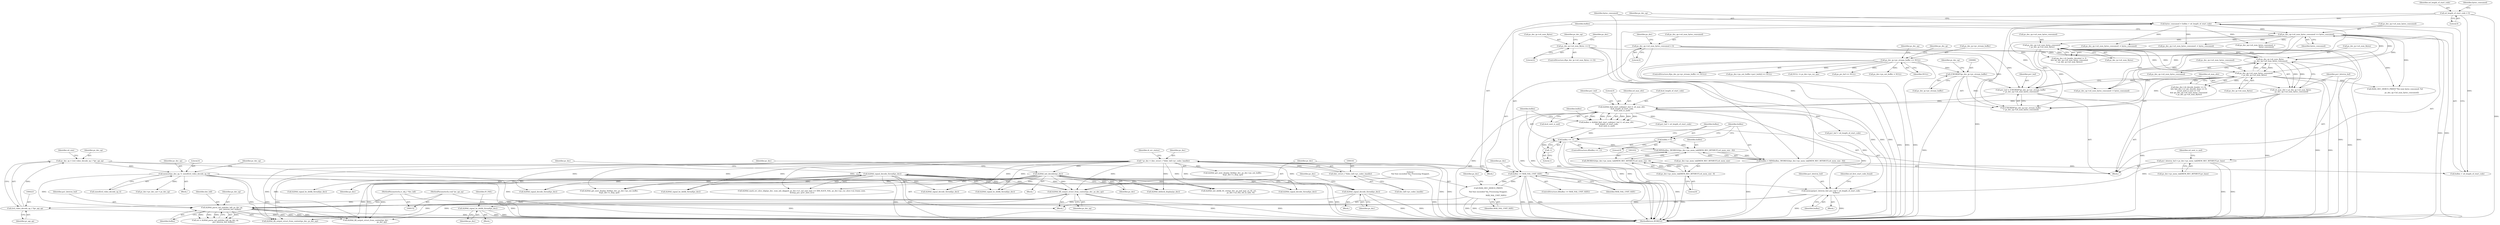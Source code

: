 digraph "0_Android_0b23c81c3dd9ec38f7e6806a3955fed1925541a0@API" {
"1001193" [label="(Call,ih264d_signal_decode_thread(ps_dec))"];
"1001076" [label="(Call,ih264d_signal_decode_thread(ps_dec))"];
"1001057" [label="(Call,ih264d_fill_output_struct_from_context(ps_dec, ps_dec_op))"];
"1000158" [label="(Call,* ps_dec = (dec_struct_t *)(dec_hdl->pv_codec_handle))"];
"1000160" [label="(Call,(dec_struct_t *)(dec_hdl->pv_codec_handle))"];
"1000896" [label="(Call,ih264d_init_decoder(ps_dec))"];
"1001285" [label="(Call,ih264d_parse_nal_unit(dec_hdl, ps_dec_op,\n                              pu1_bitstrm_buf, buflen))"];
"1000153" [label="(MethodParameterIn,iv_obj_t *dec_hdl)"];
"1000232" [label="(Call,memset(ps_dec_op, 0, sizeof(ivd_video_decode_op_t)))"];
"1000220" [label="(Call,ps_dec_op = (ivd_video_decode_op_t *)pv_api_op)"];
"1000222" [label="(Call,(ivd_video_decode_op_t *)pv_api_op)"];
"1000155" [label="(MethodParameterIn,void *pv_api_op)"];
"1001209" [label="(Call,memcpy(pu1_bitstrm_buf, pu1_buf + u4_length_of_start_code,\n                   buflen))"];
"1000997" [label="(Call,pu1_bitstrm_buf = ps_dec->ps_mem_tab[MEM_REC_BITSBUF].pv_base)"];
"1001011" [label="(Call,ih264d_find_start_code(pu1_buf, 0, u4_max_ofst,\n &u4_length_of_start_code,\n &u4_next_is_aud))"];
"1000977" [label="(Call,pu1_buf = (UWORD8*)ps_dec_ip->pv_stream_buffer\n + ps_dec_op->u4_num_bytes_consumed)"];
"1000980" [label="(Call,(UWORD8*)ps_dec_ip->pv_stream_buffer)"];
"1000270" [label="(Call,ps_dec_ip->pv_stream_buffer == NULL)"];
"1001424" [label="(Call,ps_dec_op->u4_num_bytes_consumed\n < ps_dec_ip->u4_num_Bytes)"];
"1001047" [label="(Call,ps_dec_op->u4_num_bytes_consumed += bytes_consumed)"];
"1001042" [label="(Call,bytes_consumed = buflen + u4_length_of_start_code)"];
"1001027" [label="(Call,buflen = MIN(buflen, (WORD32)(ps_dec->ps_mem_tab[MEM_REC_BITSBUF].u4_mem_size - 8)))"];
"1001029" [label="(Call,MIN(buflen, (WORD32)(ps_dec->ps_mem_tab[MEM_REC_BITSBUF].u4_mem_size - 8)))"];
"1001020" [label="(Call,buflen == -1)"];
"1001009" [label="(Call,buflen = ih264d_find_start_code(pu1_buf, 0, u4_max_ofst,\n &u4_length_of_start_code,\n &u4_next_is_aud))"];
"1001022" [label="(Call,-1)"];
"1001024" [label="(Call,buflen = 0)"];
"1001031" [label="(Call,(WORD32)(ps_dec->ps_mem_tab[MEM_REC_BITSBUF].u4_mem_size - 8))"];
"1001033" [label="(Call,ps_dec->ps_mem_tab[MEM_REC_BITSBUF].u4_mem_size - 8)"];
"1000176" [label="(Call,u4_length_of_start_code = 0)"];
"1000990" [label="(Call,ps_dec_ip->u4_num_Bytes\n - ps_dec_op->u4_num_bytes_consumed)"];
"1000291" [label="(Call,ps_dec_ip->u4_num_Bytes <= 0)"];
"1001449" [label="(Call,ps_dec_op->u4_num_bytes_consumed\n < ps_dec_ip->u4_num_Bytes)"];
"1000316" [label="(Call,ps_dec_op->u4_num_bytes_consumed = 0)"];
"1000988" [label="(Call,u4_max_ofst = ps_dec_ip->u4_num_Bytes\n - ps_dec_op->u4_num_bytes_consumed)"];
"1001053" [label="(Call,buflen >= MAX_NAL_UNIT_SIZE)"];
"1001060" [label="(Call,H264_DEC_DEBUG_PRINT(\n \"\nNal Size exceeded %d, Processing Stopped..\n\",\n                            MAX_NAL_UNIT_SIZE))"];
"1001202" [label="(Call,ih264d_signal_bs_deblk_thread(ps_dec))"];
"1001418" [label="(Call,(ps_dec->i4_header_decoded != 3)\n && (ps_dec_op->u4_num_bytes_consumed\n < ps_dec_ip->u4_num_Bytes))"];
"1000228" [label="(Identifier,u4_size)"];
"1002226" [label="(MethodReturn,WORD32)"];
"1001049" [label="(Identifier,ps_dec_op)"];
"1000900" [label="(Identifier,ps_dec)"];
"1001283" [label="(Call,ret = ih264d_parse_nal_unit(dec_hdl, ps_dec_op,\n                              pu1_bitstrm_buf, buflen))"];
"1001612" [label="(Call,ps_dec_op->u4_num_bytes_consumed -= bytes_consumed)"];
"1000153" [label="(MethodParameterIn,iv_obj_t *dec_hdl)"];
"1001286" [label="(Identifier,dec_hdl)"];
"1001193" [label="(Call,ih264d_signal_decode_thread(ps_dec))"];
"1000235" [label="(Call,sizeof(ivd_video_decode_op_t))"];
"1001028" [label="(Identifier,buflen)"];
"1001052" [label="(ControlStructure,if(buflen >= MAX_NAL_UNIT_SIZE))"];
"1000155" [label="(MethodParameterIn,void *pv_api_op)"];
"1001011" [label="(Call,ih264d_find_start_code(pu1_buf, 0, u4_max_ofst,\n &u4_length_of_start_code,\n &u4_next_is_aud))"];
"1001287" [label="(Identifier,ps_dec_op)"];
"1000177" [label="(Identifier,u4_length_of_start_code)"];
"1001027" [label="(Call,buflen = MIN(buflen, (WORD32)(ps_dec->ps_mem_tab[MEM_REC_BITSBUF].u4_mem_size - 8)))"];
"1001014" [label="(Identifier,u4_max_ofst)"];
"1000317" [label="(Call,ps_dec_op->u4_num_bytes_consumed)"];
"1000239" [label="(Identifier,ps_dec_op)"];
"1001065" [label="(Identifier,ps_dec)"];
"1001033" [label="(Call,ps_dec->ps_mem_tab[MEM_REC_BITSBUF].u4_mem_size - 8)"];
"1001017" [label="(Call,&u4_next_is_aud)"];
"1001026" [label="(Literal,0)"];
"1001214" [label="(Identifier,buflen)"];
"1000978" [label="(Identifier,pu1_buf)"];
"1001041" [label="(Literal,8)"];
"1001025" [label="(Identifier,buflen)"];
"1001397" [label="(Call,ih264d_signal_decode_thread(ps_dec))"];
"1001081" [label="(Identifier,ps_dec)"];
"1001047" [label="(Call,ps_dec_op->u4_num_bytes_consumed += bytes_consumed)"];
"1001043" [label="(Identifier,bytes_consumed)"];
"1000181" [label="(Identifier,bytes_consumed)"];
"1001051" [label="(Identifier,bytes_consumed)"];
"1001034" [label="(Call,ps_dec->ps_mem_tab[MEM_REC_BITSBUF].u4_mem_size)"];
"1001201" [label="(Block,)"];
"1001194" [label="(Identifier,ps_dec)"];
"1000990" [label="(Call,ps_dec_ip->u4_num_Bytes\n - ps_dec_op->u4_num_bytes_consumed)"];
"1000320" [label="(Literal,0)"];
"1001216" [label="(Identifier,u4_first_start_code_found)"];
"1000162" [label="(Call,dec_hdl->pv_codec_handle)"];
"1001009" [label="(Call,buflen = ih264d_find_start_code(pu1_buf, 0, u4_max_ofst,\n &u4_length_of_start_code,\n &u4_next_is_aud))"];
"1001205" [label="(Identifier,IV_FAIL)"];
"1000156" [label="(Block,)"];
"1001007" [label="(Identifier,u4_next_is_aud)"];
"1000242" [label="(Call,ps_dec->pv_dec_out = ps_dec_op)"];
"1000980" [label="(Call,(UWORD8*)ps_dec_ip->pv_stream_buffer)"];
"1001203" [label="(Identifier,ps_dec)"];
"1000176" [label="(Call,u4_length_of_start_code = 0)"];
"1001062" [label="(Identifier,MAX_NAL_UNIT_SIZE)"];
"1001450" [label="(Call,ps_dec_op->u4_num_bytes_consumed)"];
"1002018" [label="(Call,ih264d_get_next_display_field(ps_dec, ps_dec->ps_out_buffer,\n &(ps_dec->s_disp_op)))"];
"1002046" [label="(Call,ih264d_fill_output_struct_from_context(ps_dec, ps_dec_op))"];
"1002004" [label="(Call,ih264d_signal_bs_deblk_thread(ps_dec))"];
"1001015" [label="(Call,&u4_length_of_start_code)"];
"1000233" [label="(Identifier,ps_dec_op)"];
"1000232" [label="(Call,memset(ps_dec_op, 0, sizeof(ivd_video_decode_op_t)))"];
"1000999" [label="(Call,ps_dec->ps_mem_tab[MEM_REC_BITSBUF].pv_base)"];
"1001012" [label="(Identifier,pu1_buf)"];
"1000222" [label="(Call,(ivd_video_decode_op_t *)pv_api_op)"];
"1000991" [label="(Call,ps_dec_ip->u4_num_Bytes)"];
"1001543" [label="(Call,ih264d_mark_err_slice_skip(ps_dec, num_mb_skipped, ps_dec->u1_nal_unit_type == IDR_SLICE_NAL, ps_dec->ps_cur_slice->u2_frame_num,\n &temp_poc, prev_slice_err))"];
"1001057" [label="(Call,ih264d_fill_output_struct_from_context(ps_dec, ps_dec_op))"];
"1000274" [label="(Identifier,NULL)"];
"1001433" [label="(Call,((ps_dec->i4_decode_header == 0)\n && ((ps_dec->u1_pic_decode_done == 0)\n || (u4_next_is_aud == 1)))\n && (ps_dec_op->u4_num_bytes_consumed\n < ps_dec_ip->u4_num_Bytes))"];
"1000220" [label="(Call,ps_dec_op = (ivd_video_decode_op_t *)pv_api_op)"];
"1000982" [label="(Call,ps_dec_ip->pv_stream_buffer)"];
"1001024" [label="(Call,buflen = 0)"];
"1001210" [label="(Identifier,pu1_bitstrm_buf)"];
"1001685" [label="(Call,ih264d_init_deblk_tfr_ctxt(ps_dec, ps_pad_mgr, ps_tfr_cxt,\n                                           ps_dec->u2_frm_wd_in_mbs, 0))"];
"1001053" [label="(Call,buflen >= MAX_NAL_UNIT_SIZE)"];
"1000158" [label="(Call,* ps_dec = (dec_struct_t *)(dec_hdl->pv_codec_handle))"];
"1001076" [label="(Call,ih264d_signal_decode_thread(ps_dec))"];
"1001060" [label="(Call,H264_DEC_DEBUG_PRINT(\n \"\nNal Size exceeded %d, Processing Stopped..\n\",\n                            MAX_NAL_UNIT_SIZE))"];
"1000234" [label="(Literal,0)"];
"1000269" [label="(ControlStructure,if(ps_dec_ip->pv_stream_buffer == NULL))"];
"1000295" [label="(Literal,0)"];
"1001061" [label="(Literal,\"\nNal Size exceeded %d, Processing Stopped..\n\")"];
"1000988" [label="(Call,u4_max_ofst = ps_dec_ip->u4_num_Bytes\n - ps_dec_op->u4_num_bytes_consumed)"];
"1001244" [label="(Call,ih264d_fill_output_struct_from_context(ps_dec,\n                                                           ps_dec_op))"];
"1000998" [label="(Identifier,pu1_bitstrm_buf)"];
"1001022" [label="(Call,-1)"];
"1001449" [label="(Call,ps_dec_op->u4_num_bytes_consumed\n < ps_dec_ip->u4_num_Bytes)"];
"1001159" [label="(Block,)"];
"1000896" [label="(Call,ih264d_init_decoder(ps_dec))"];
"1001428" [label="(Call,ps_dec_ip->u4_num_Bytes)"];
"1001285" [label="(Call,ih264d_parse_nal_unit(dec_hdl, ps_dec_op,\n                              pu1_bitstrm_buf, buflen))"];
"1001054" [label="(Identifier,buflen)"];
"1000994" [label="(Call,ps_dec_op->u4_num_bytes_consumed)"];
"1000323" [label="(Identifier,ps_dec)"];
"1001110" [label="(Call,ih264d_signal_bs_deblk_thread(ps_dec))"];
"1000977" [label="(Call,pu1_buf = (UWORD8*)ps_dec_ip->pv_stream_buffer\n + ps_dec_op->u4_num_bytes_consumed)"];
"1001135" [label="(Call,pu1_buf + u4_length_of_start_code)"];
"1000270" [label="(Call,ps_dec_ip->pv_stream_buffer == NULL)"];
"1001369" [label="(Call,ps_dec_op->u4_num_bytes_consumed -= bytes_consumed)"];
"1000421" [label="(Call,ps_dec->ps_out_buffer->pu1_bufs[i] == NULL)"];
"1001346" [label="(Call,ps_dec_op->u4_num_bytes_consumed -= bytes_consumed)"];
"1000989" [label="(Identifier,u4_max_ofst)"];
"1001160" [label="(Call,ps_dec_op->u4_num_bytes_consumed -=\n                                        bytes_consumed)"];
"1002124" [label="(Call,NULL != ps_dec->ps_cur_sps)"];
"1001211" [label="(Call,pu1_buf + u4_length_of_start_code)"];
"1001209" [label="(Call,memcpy(pu1_bitstrm_buf, pu1_buf + u4_length_of_start_code,\n                   buflen))"];
"1001424" [label="(Call,ps_dec_op->u4_num_bytes_consumed\n < ps_dec_ip->u4_num_Bytes)"];
"1001030" [label="(Identifier,buflen)"];
"1000225" [label="(Block,)"];
"1001010" [label="(Identifier,buflen)"];
"1001596" [label="(Call,ih264d_signal_decode_thread(ps_dec))"];
"1000167" [label="(Identifier,i4_err_status)"];
"1001453" [label="(Call,ps_dec_ip->u4_num_Bytes)"];
"1000623" [label="(Call,ps_pic_buf == NULL)"];
"1001827" [label="(Call,ih264d_signal_bs_deblk_thread(ps_dec))"];
"1000979" [label="(Call,(UWORD8*)ps_dec_ip->pv_stream_buffer\n + ps_dec_op->u4_num_bytes_consumed)"];
"1000299" [label="(Identifier,ps_dec_op)"];
"1000291" [label="(Call,ps_dec_ip->u4_num_Bytes <= 0)"];
"1001128" [label="(Identifier,ps_dec)"];
"1000997" [label="(Call,pu1_bitstrm_buf = ps_dec->ps_mem_tab[MEM_REC_BITSBUF].pv_base)"];
"1001059" [label="(Identifier,ps_dec_op)"];
"1000321" [label="(Call,ps_dec->ps_out_buffer = NULL)"];
"1001198" [label="(Identifier,ps_dec)"];
"1001044" [label="(Call,buflen + u4_length_of_start_code)"];
"1000895" [label="(Block,)"];
"1000316" [label="(Call,ps_dec_op->u4_num_bytes_consumed = 0)"];
"1001048" [label="(Call,ps_dec_op->u4_num_bytes_consumed)"];
"1000713" [label="(Call,ih264d_get_next_display_field(ps_dec, ps_dec->ps_out_buffer,\n &(ps_dec->s_disp_op)))"];
"1001289" [label="(Identifier,buflen)"];
"1001288" [label="(Identifier,pu1_bitstrm_buf)"];
"1001023" [label="(Literal,1)"];
"1001058" [label="(Identifier,ps_dec)"];
"1000160" [label="(Call,(dec_struct_t *)(dec_hdl->pv_codec_handle))"];
"1000290" [label="(ControlStructure,if(ps_dec_ip->u4_num_Bytes <= 0))"];
"1000221" [label="(Identifier,ps_dec_op)"];
"1001021" [label="(Identifier,buflen)"];
"1001055" [label="(Identifier,MAX_NAL_UNIT_SIZE)"];
"1000986" [label="(Identifier,ps_dec_op)"];
"1001029" [label="(Call,MIN(buflen, (WORD32)(ps_dec->ps_mem_tab[MEM_REC_BITSBUF].u4_mem_size - 8)))"];
"1000313" [label="(Identifier,ps_dec)"];
"1000271" [label="(Call,ps_dec_ip->pv_stream_buffer)"];
"1001042" [label="(Call,bytes_consumed = buflen + u4_length_of_start_code)"];
"1001056" [label="(Block,)"];
"1000292" [label="(Call,ps_dec_ip->u4_num_Bytes)"];
"1000897" [label="(Identifier,ps_dec)"];
"1001031" [label="(Call,(WORD32)(ps_dec->ps_mem_tab[MEM_REC_BITSBUF].u4_mem_size - 8))"];
"1001019" [label="(ControlStructure,if(buflen == -1))"];
"1000178" [label="(Literal,0)"];
"1000976" [label="(Block,)"];
"1001889" [label="(Call,ih264d_deblock_display(ps_dec))"];
"1002219" [label="(Call,H264_DEC_DEBUG_PRINT(\"The num bytes consumed: %d\n\",\n                         ps_dec_op->u4_num_bytes_consumed))"];
"1001020" [label="(Call,buflen == -1)"];
"1001013" [label="(Literal,0)"];
"1000224" [label="(Identifier,pv_api_op)"];
"1001719" [label="(Call,ih264d_signal_decode_thread(ps_dec))"];
"1000278" [label="(Identifier,ps_dec_op)"];
"1001077" [label="(Identifier,ps_dec)"];
"1000159" [label="(Identifier,ps_dec)"];
"1001208" [label="(Block,)"];
"1001425" [label="(Call,ps_dec_op->u4_num_bytes_consumed)"];
"1001202" [label="(Call,ih264d_signal_bs_deblk_thread(ps_dec))"];
"1000293" [label="(Identifier,ps_dec_ip)"];
"1001193" -> "1001159"  [label="AST: "];
"1001193" -> "1001194"  [label="CFG: "];
"1001194" -> "1001193"  [label="AST: "];
"1001198" -> "1001193"  [label="CFG: "];
"1001193" -> "1002226"  [label="DDG: "];
"1001193" -> "1002226"  [label="DDG: "];
"1001076" -> "1001193"  [label="DDG: "];
"1000158" -> "1001193"  [label="DDG: "];
"1000896" -> "1001193"  [label="DDG: "];
"1001193" -> "1001202"  [label="DDG: "];
"1001076" -> "1001056"  [label="AST: "];
"1001076" -> "1001077"  [label="CFG: "];
"1001077" -> "1001076"  [label="AST: "];
"1001081" -> "1001076"  [label="CFG: "];
"1001076" -> "1002226"  [label="DDG: "];
"1001076" -> "1002226"  [label="DDG: "];
"1001076" -> "1001057"  [label="DDG: "];
"1001057" -> "1001076"  [label="DDG: "];
"1001076" -> "1001110"  [label="DDG: "];
"1001076" -> "1001244"  [label="DDG: "];
"1001076" -> "1001397"  [label="DDG: "];
"1001076" -> "1001543"  [label="DDG: "];
"1001076" -> "1001596"  [label="DDG: "];
"1001076" -> "1001685"  [label="DDG: "];
"1001076" -> "1001719"  [label="DDG: "];
"1001076" -> "1001827"  [label="DDG: "];
"1001076" -> "1001889"  [label="DDG: "];
"1001076" -> "1002004"  [label="DDG: "];
"1001076" -> "1002018"  [label="DDG: "];
"1001076" -> "1002046"  [label="DDG: "];
"1001057" -> "1001056"  [label="AST: "];
"1001057" -> "1001059"  [label="CFG: "];
"1001058" -> "1001057"  [label="AST: "];
"1001059" -> "1001057"  [label="AST: "];
"1001061" -> "1001057"  [label="CFG: "];
"1001057" -> "1002226"  [label="DDG: "];
"1001057" -> "1002226"  [label="DDG: "];
"1000158" -> "1001057"  [label="DDG: "];
"1000896" -> "1001057"  [label="DDG: "];
"1001285" -> "1001057"  [label="DDG: "];
"1000232" -> "1001057"  [label="DDG: "];
"1001057" -> "1001244"  [label="DDG: "];
"1001057" -> "1001285"  [label="DDG: "];
"1001057" -> "1002046"  [label="DDG: "];
"1000158" -> "1000156"  [label="AST: "];
"1000158" -> "1000160"  [label="CFG: "];
"1000159" -> "1000158"  [label="AST: "];
"1000160" -> "1000158"  [label="AST: "];
"1000167" -> "1000158"  [label="CFG: "];
"1000158" -> "1002226"  [label="DDG: "];
"1000158" -> "1002226"  [label="DDG: "];
"1000160" -> "1000158"  [label="DDG: "];
"1000158" -> "1000713"  [label="DDG: "];
"1000158" -> "1000896"  [label="DDG: "];
"1000158" -> "1001244"  [label="DDG: "];
"1000158" -> "1001397"  [label="DDG: "];
"1000158" -> "1001543"  [label="DDG: "];
"1000158" -> "1001596"  [label="DDG: "];
"1000158" -> "1001685"  [label="DDG: "];
"1000158" -> "1001719"  [label="DDG: "];
"1000158" -> "1001827"  [label="DDG: "];
"1000158" -> "1001889"  [label="DDG: "];
"1000158" -> "1002004"  [label="DDG: "];
"1000158" -> "1002018"  [label="DDG: "];
"1000158" -> "1002046"  [label="DDG: "];
"1000160" -> "1000162"  [label="CFG: "];
"1000161" -> "1000160"  [label="AST: "];
"1000162" -> "1000160"  [label="AST: "];
"1000160" -> "1002226"  [label="DDG: "];
"1000896" -> "1000895"  [label="AST: "];
"1000896" -> "1000897"  [label="CFG: "];
"1000897" -> "1000896"  [label="AST: "];
"1000900" -> "1000896"  [label="CFG: "];
"1000896" -> "1002226"  [label="DDG: "];
"1000896" -> "1002226"  [label="DDG: "];
"1000896" -> "1001244"  [label="DDG: "];
"1000896" -> "1001397"  [label="DDG: "];
"1000896" -> "1001543"  [label="DDG: "];
"1000896" -> "1001596"  [label="DDG: "];
"1000896" -> "1001685"  [label="DDG: "];
"1000896" -> "1001719"  [label="DDG: "];
"1000896" -> "1001827"  [label="DDG: "];
"1000896" -> "1001889"  [label="DDG: "];
"1000896" -> "1002004"  [label="DDG: "];
"1000896" -> "1002018"  [label="DDG: "];
"1000896" -> "1002046"  [label="DDG: "];
"1001285" -> "1001283"  [label="AST: "];
"1001285" -> "1001289"  [label="CFG: "];
"1001286" -> "1001285"  [label="AST: "];
"1001287" -> "1001285"  [label="AST: "];
"1001288" -> "1001285"  [label="AST: "];
"1001289" -> "1001285"  [label="AST: "];
"1001283" -> "1001285"  [label="CFG: "];
"1001285" -> "1002226"  [label="DDG: "];
"1001285" -> "1002226"  [label="DDG: "];
"1001285" -> "1002226"  [label="DDG: "];
"1001285" -> "1002226"  [label="DDG: "];
"1001285" -> "1001244"  [label="DDG: "];
"1001285" -> "1001283"  [label="DDG: "];
"1001285" -> "1001283"  [label="DDG: "];
"1001285" -> "1001283"  [label="DDG: "];
"1001285" -> "1001283"  [label="DDG: "];
"1000153" -> "1001285"  [label="DDG: "];
"1000232" -> "1001285"  [label="DDG: "];
"1001209" -> "1001285"  [label="DDG: "];
"1001209" -> "1001285"  [label="DDG: "];
"1001285" -> "1002046"  [label="DDG: "];
"1000153" -> "1000152"  [label="AST: "];
"1000153" -> "1002226"  [label="DDG: "];
"1000232" -> "1000225"  [label="AST: "];
"1000232" -> "1000235"  [label="CFG: "];
"1000233" -> "1000232"  [label="AST: "];
"1000234" -> "1000232"  [label="AST: "];
"1000235" -> "1000232"  [label="AST: "];
"1000239" -> "1000232"  [label="CFG: "];
"1000232" -> "1002226"  [label="DDG: "];
"1000220" -> "1000232"  [label="DDG: "];
"1000232" -> "1000242"  [label="DDG: "];
"1000232" -> "1001244"  [label="DDG: "];
"1000232" -> "1002046"  [label="DDG: "];
"1000220" -> "1000156"  [label="AST: "];
"1000220" -> "1000222"  [label="CFG: "];
"1000221" -> "1000220"  [label="AST: "];
"1000222" -> "1000220"  [label="AST: "];
"1000228" -> "1000220"  [label="CFG: "];
"1000220" -> "1002226"  [label="DDG: "];
"1000222" -> "1000220"  [label="DDG: "];
"1000222" -> "1000224"  [label="CFG: "];
"1000223" -> "1000222"  [label="AST: "];
"1000224" -> "1000222"  [label="AST: "];
"1000222" -> "1002226"  [label="DDG: "];
"1000155" -> "1000222"  [label="DDG: "];
"1000155" -> "1000152"  [label="AST: "];
"1000155" -> "1002226"  [label="DDG: "];
"1001209" -> "1001208"  [label="AST: "];
"1001209" -> "1001214"  [label="CFG: "];
"1001210" -> "1001209"  [label="AST: "];
"1001211" -> "1001209"  [label="AST: "];
"1001214" -> "1001209"  [label="AST: "];
"1001216" -> "1001209"  [label="CFG: "];
"1001209" -> "1002226"  [label="DDG: "];
"1001209" -> "1002226"  [label="DDG: "];
"1000997" -> "1001209"  [label="DDG: "];
"1001011" -> "1001209"  [label="DDG: "];
"1001053" -> "1001209"  [label="DDG: "];
"1000997" -> "1000976"  [label="AST: "];
"1000997" -> "1000999"  [label="CFG: "];
"1000998" -> "1000997"  [label="AST: "];
"1000999" -> "1000997"  [label="AST: "];
"1001007" -> "1000997"  [label="CFG: "];
"1000997" -> "1002226"  [label="DDG: "];
"1000997" -> "1002226"  [label="DDG: "];
"1001011" -> "1001009"  [label="AST: "];
"1001011" -> "1001017"  [label="CFG: "];
"1001012" -> "1001011"  [label="AST: "];
"1001013" -> "1001011"  [label="AST: "];
"1001014" -> "1001011"  [label="AST: "];
"1001015" -> "1001011"  [label="AST: "];
"1001017" -> "1001011"  [label="AST: "];
"1001009" -> "1001011"  [label="CFG: "];
"1001011" -> "1002226"  [label="DDG: "];
"1001011" -> "1002226"  [label="DDG: "];
"1001011" -> "1002226"  [label="DDG: "];
"1001011" -> "1002226"  [label="DDG: "];
"1001011" -> "1001009"  [label="DDG: "];
"1001011" -> "1001009"  [label="DDG: "];
"1001011" -> "1001009"  [label="DDG: "];
"1001011" -> "1001009"  [label="DDG: "];
"1001011" -> "1001009"  [label="DDG: "];
"1000977" -> "1001011"  [label="DDG: "];
"1000988" -> "1001011"  [label="DDG: "];
"1001011" -> "1001135"  [label="DDG: "];
"1001011" -> "1001211"  [label="DDG: "];
"1000977" -> "1000976"  [label="AST: "];
"1000977" -> "1000979"  [label="CFG: "];
"1000978" -> "1000977"  [label="AST: "];
"1000979" -> "1000977"  [label="AST: "];
"1000989" -> "1000977"  [label="CFG: "];
"1000977" -> "1002226"  [label="DDG: "];
"1000980" -> "1000977"  [label="DDG: "];
"1001424" -> "1000977"  [label="DDG: "];
"1001047" -> "1000977"  [label="DDG: "];
"1001449" -> "1000977"  [label="DDG: "];
"1000316" -> "1000977"  [label="DDG: "];
"1000980" -> "1000979"  [label="AST: "];
"1000980" -> "1000982"  [label="CFG: "];
"1000981" -> "1000980"  [label="AST: "];
"1000982" -> "1000980"  [label="AST: "];
"1000986" -> "1000980"  [label="CFG: "];
"1000980" -> "1002226"  [label="DDG: "];
"1000980" -> "1000979"  [label="DDG: "];
"1000270" -> "1000980"  [label="DDG: "];
"1000270" -> "1000269"  [label="AST: "];
"1000270" -> "1000274"  [label="CFG: "];
"1000271" -> "1000270"  [label="AST: "];
"1000274" -> "1000270"  [label="AST: "];
"1000278" -> "1000270"  [label="CFG: "];
"1000293" -> "1000270"  [label="CFG: "];
"1000270" -> "1002226"  [label="DDG: "];
"1000270" -> "1002226"  [label="DDG: "];
"1000270" -> "1002226"  [label="DDG: "];
"1000270" -> "1000321"  [label="DDG: "];
"1000270" -> "1000421"  [label="DDG: "];
"1000270" -> "1000623"  [label="DDG: "];
"1000270" -> "1002124"  [label="DDG: "];
"1001424" -> "1001418"  [label="AST: "];
"1001424" -> "1001428"  [label="CFG: "];
"1001425" -> "1001424"  [label="AST: "];
"1001428" -> "1001424"  [label="AST: "];
"1001418" -> "1001424"  [label="CFG: "];
"1001424" -> "1002226"  [label="DDG: "];
"1001424" -> "1002226"  [label="DDG: "];
"1001424" -> "1000979"  [label="DDG: "];
"1001424" -> "1000990"  [label="DDG: "];
"1001424" -> "1000990"  [label="DDG: "];
"1001424" -> "1001418"  [label="DDG: "];
"1001424" -> "1001418"  [label="DDG: "];
"1001047" -> "1001424"  [label="DDG: "];
"1000990" -> "1001424"  [label="DDG: "];
"1001424" -> "1001449"  [label="DDG: "];
"1001424" -> "1001449"  [label="DDG: "];
"1001424" -> "1001612"  [label="DDG: "];
"1001424" -> "1002219"  [label="DDG: "];
"1001047" -> "1000976"  [label="AST: "];
"1001047" -> "1001051"  [label="CFG: "];
"1001048" -> "1001047"  [label="AST: "];
"1001051" -> "1001047"  [label="AST: "];
"1001054" -> "1001047"  [label="CFG: "];
"1001047" -> "1002226"  [label="DDG: "];
"1001047" -> "1002226"  [label="DDG: "];
"1001047" -> "1000979"  [label="DDG: "];
"1001047" -> "1000990"  [label="DDG: "];
"1001042" -> "1001047"  [label="DDG: "];
"1000990" -> "1001047"  [label="DDG: "];
"1001047" -> "1001160"  [label="DDG: "];
"1001047" -> "1001346"  [label="DDG: "];
"1001047" -> "1001369"  [label="DDG: "];
"1001047" -> "1001449"  [label="DDG: "];
"1001047" -> "1001612"  [label="DDG: "];
"1001047" -> "1002219"  [label="DDG: "];
"1001042" -> "1000976"  [label="AST: "];
"1001042" -> "1001044"  [label="CFG: "];
"1001043" -> "1001042"  [label="AST: "];
"1001044" -> "1001042"  [label="AST: "];
"1001049" -> "1001042"  [label="CFG: "];
"1001042" -> "1002226"  [label="DDG: "];
"1001027" -> "1001042"  [label="DDG: "];
"1000176" -> "1001042"  [label="DDG: "];
"1001042" -> "1001160"  [label="DDG: "];
"1001042" -> "1001346"  [label="DDG: "];
"1001042" -> "1001369"  [label="DDG: "];
"1001042" -> "1001612"  [label="DDG: "];
"1001027" -> "1000976"  [label="AST: "];
"1001027" -> "1001029"  [label="CFG: "];
"1001028" -> "1001027"  [label="AST: "];
"1001029" -> "1001027"  [label="AST: "];
"1001043" -> "1001027"  [label="CFG: "];
"1001027" -> "1002226"  [label="DDG: "];
"1001029" -> "1001027"  [label="DDG: "];
"1001029" -> "1001027"  [label="DDG: "];
"1001027" -> "1001044"  [label="DDG: "];
"1001027" -> "1001053"  [label="DDG: "];
"1001029" -> "1001031"  [label="CFG: "];
"1001030" -> "1001029"  [label="AST: "];
"1001031" -> "1001029"  [label="AST: "];
"1001029" -> "1002226"  [label="DDG: "];
"1001020" -> "1001029"  [label="DDG: "];
"1001024" -> "1001029"  [label="DDG: "];
"1001031" -> "1001029"  [label="DDG: "];
"1001020" -> "1001019"  [label="AST: "];
"1001020" -> "1001022"  [label="CFG: "];
"1001021" -> "1001020"  [label="AST: "];
"1001022" -> "1001020"  [label="AST: "];
"1001025" -> "1001020"  [label="CFG: "];
"1001028" -> "1001020"  [label="CFG: "];
"1001020" -> "1002226"  [label="DDG: "];
"1001020" -> "1002226"  [label="DDG: "];
"1001009" -> "1001020"  [label="DDG: "];
"1001022" -> "1001020"  [label="DDG: "];
"1001009" -> "1000976"  [label="AST: "];
"1001010" -> "1001009"  [label="AST: "];
"1001021" -> "1001009"  [label="CFG: "];
"1001009" -> "1002226"  [label="DDG: "];
"1001022" -> "1001023"  [label="CFG: "];
"1001023" -> "1001022"  [label="AST: "];
"1001024" -> "1001019"  [label="AST: "];
"1001024" -> "1001026"  [label="CFG: "];
"1001025" -> "1001024"  [label="AST: "];
"1001026" -> "1001024"  [label="AST: "];
"1001028" -> "1001024"  [label="CFG: "];
"1001031" -> "1001033"  [label="CFG: "];
"1001032" -> "1001031"  [label="AST: "];
"1001033" -> "1001031"  [label="AST: "];
"1001031" -> "1002226"  [label="DDG: "];
"1001033" -> "1001031"  [label="DDG: "];
"1001033" -> "1001031"  [label="DDG: "];
"1001033" -> "1001041"  [label="CFG: "];
"1001034" -> "1001033"  [label="AST: "];
"1001041" -> "1001033"  [label="AST: "];
"1001033" -> "1002226"  [label="DDG: "];
"1000176" -> "1000156"  [label="AST: "];
"1000176" -> "1000178"  [label="CFG: "];
"1000177" -> "1000176"  [label="AST: "];
"1000178" -> "1000176"  [label="AST: "];
"1000181" -> "1000176"  [label="CFG: "];
"1000176" -> "1002226"  [label="DDG: "];
"1000176" -> "1001044"  [label="DDG: "];
"1000990" -> "1000988"  [label="AST: "];
"1000990" -> "1000994"  [label="CFG: "];
"1000991" -> "1000990"  [label="AST: "];
"1000994" -> "1000990"  [label="AST: "];
"1000988" -> "1000990"  [label="CFG: "];
"1000990" -> "1002226"  [label="DDG: "];
"1000990" -> "1000988"  [label="DDG: "];
"1000990" -> "1000988"  [label="DDG: "];
"1000291" -> "1000990"  [label="DDG: "];
"1001449" -> "1000990"  [label="DDG: "];
"1001449" -> "1000990"  [label="DDG: "];
"1000316" -> "1000990"  [label="DDG: "];
"1000990" -> "1001449"  [label="DDG: "];
"1000291" -> "1000290"  [label="AST: "];
"1000291" -> "1000295"  [label="CFG: "];
"1000292" -> "1000291"  [label="AST: "];
"1000295" -> "1000291"  [label="AST: "];
"1000299" -> "1000291"  [label="CFG: "];
"1000313" -> "1000291"  [label="CFG: "];
"1000291" -> "1002226"  [label="DDG: "];
"1000291" -> "1002226"  [label="DDG: "];
"1001449" -> "1001433"  [label="AST: "];
"1001449" -> "1001453"  [label="CFG: "];
"1001450" -> "1001449"  [label="AST: "];
"1001453" -> "1001449"  [label="AST: "];
"1001433" -> "1001449"  [label="CFG: "];
"1001449" -> "1002226"  [label="DDG: "];
"1001449" -> "1002226"  [label="DDG: "];
"1001449" -> "1000979"  [label="DDG: "];
"1001449" -> "1001433"  [label="DDG: "];
"1001449" -> "1001433"  [label="DDG: "];
"1001449" -> "1001612"  [label="DDG: "];
"1001449" -> "1002219"  [label="DDG: "];
"1000316" -> "1000156"  [label="AST: "];
"1000316" -> "1000320"  [label="CFG: "];
"1000317" -> "1000316"  [label="AST: "];
"1000320" -> "1000316"  [label="AST: "];
"1000323" -> "1000316"  [label="CFG: "];
"1000316" -> "1002226"  [label="DDG: "];
"1000316" -> "1000979"  [label="DDG: "];
"1000988" -> "1000976"  [label="AST: "];
"1000989" -> "1000988"  [label="AST: "];
"1000998" -> "1000988"  [label="CFG: "];
"1000988" -> "1002226"  [label="DDG: "];
"1001053" -> "1001052"  [label="AST: "];
"1001053" -> "1001055"  [label="CFG: "];
"1001054" -> "1001053"  [label="AST: "];
"1001055" -> "1001053"  [label="AST: "];
"1001058" -> "1001053"  [label="CFG: "];
"1001128" -> "1001053"  [label="CFG: "];
"1001053" -> "1002226"  [label="DDG: "];
"1001053" -> "1002226"  [label="DDG: "];
"1001053" -> "1002226"  [label="DDG: "];
"1001060" -> "1001053"  [label="DDG: "];
"1001053" -> "1001060"  [label="DDG: "];
"1001060" -> "1001056"  [label="AST: "];
"1001060" -> "1001062"  [label="CFG: "];
"1001061" -> "1001060"  [label="AST: "];
"1001062" -> "1001060"  [label="AST: "];
"1001065" -> "1001060"  [label="CFG: "];
"1001060" -> "1002226"  [label="DDG: "];
"1001060" -> "1002226"  [label="DDG: "];
"1001202" -> "1001201"  [label="AST: "];
"1001202" -> "1001203"  [label="CFG: "];
"1001203" -> "1001202"  [label="AST: "];
"1001205" -> "1001202"  [label="CFG: "];
"1001202" -> "1002226"  [label="DDG: "];
"1001202" -> "1002226"  [label="DDG: "];
}
